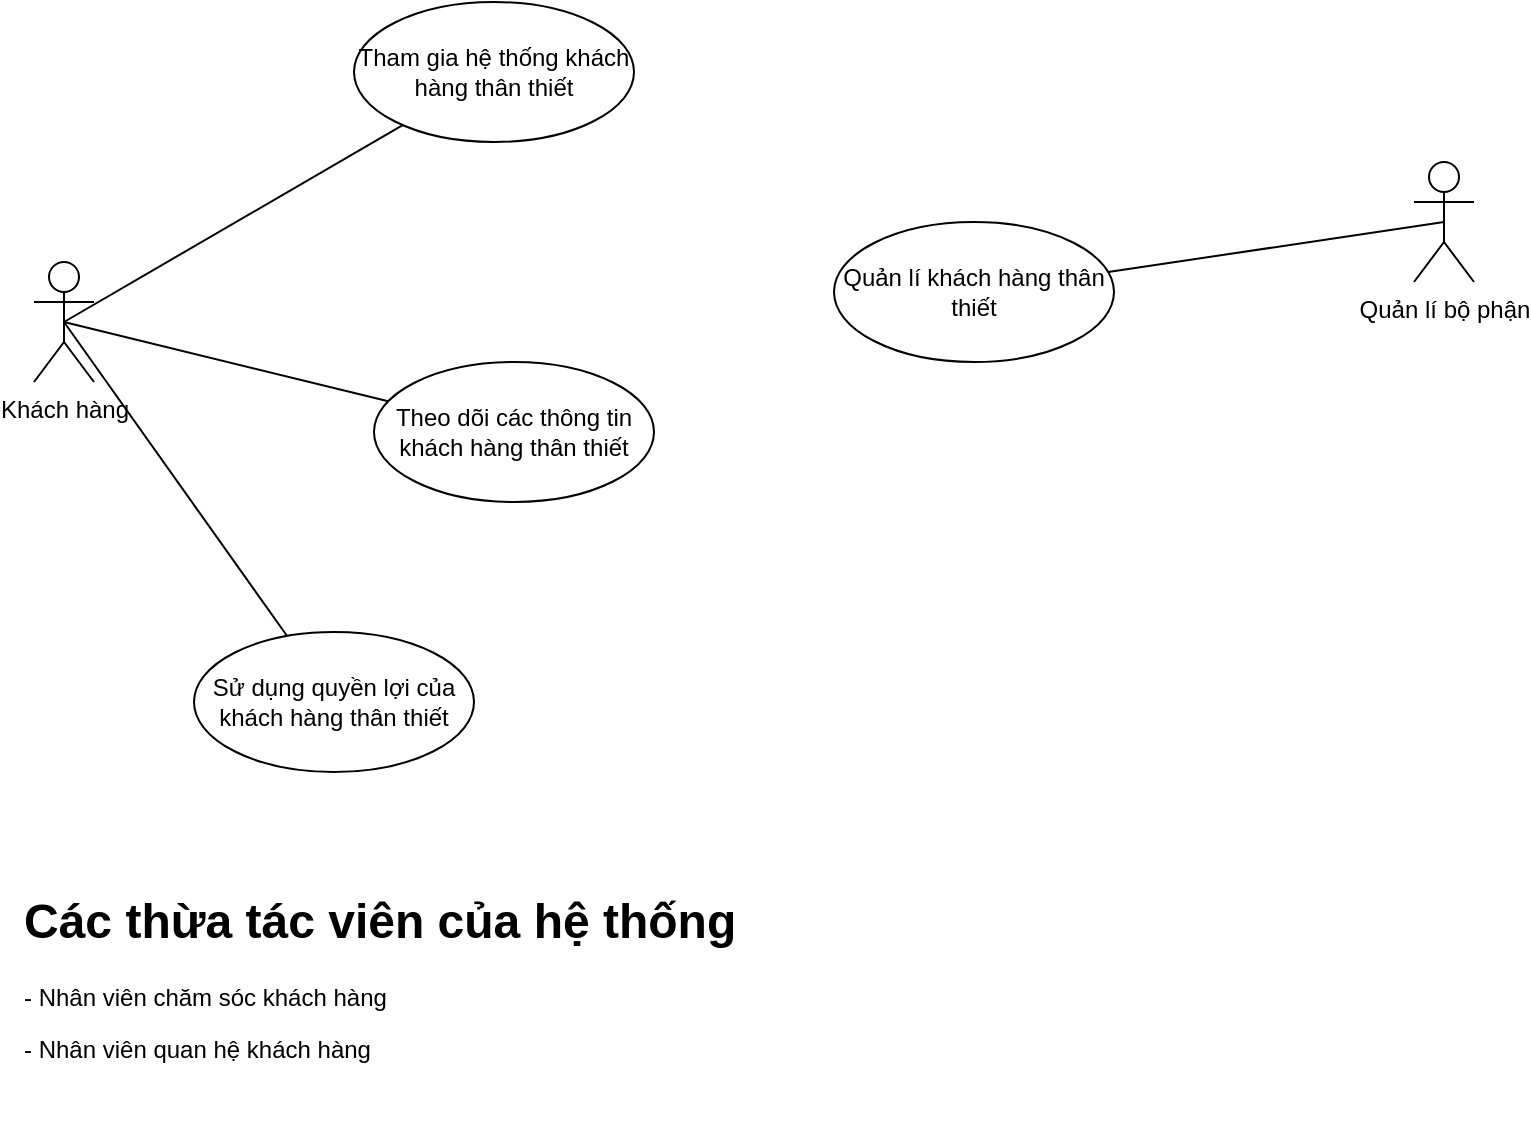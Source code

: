 <mxfile version="14.6.13" type="device"><diagram id="7j67HAGeLxCA7GCmhisv" name="Page-1"><mxGraphModel dx="1106" dy="822" grid="1" gridSize="10" guides="1" tooltips="1" connect="1" arrows="1" fold="1" page="1" pageScale="1" pageWidth="850" pageHeight="1100" math="0" shadow="0"><root><mxCell id="0"/><mxCell id="1" parent="0"/><mxCell id="eI4nWp71WWC6LWmkyiZ3-1" value="Tham gia hệ thống khách hàng thân thiết" style="ellipse;whiteSpace=wrap;html=1;" vertex="1" parent="1"><mxGeometry x="210" y="200" width="140" height="70" as="geometry"/></mxCell><mxCell id="eI4nWp71WWC6LWmkyiZ3-2" value="Khách hàng" style="shape=umlActor;verticalLabelPosition=bottom;verticalAlign=top;html=1;" vertex="1" parent="1"><mxGeometry x="50" y="330" width="30" height="60" as="geometry"/></mxCell><mxCell id="eI4nWp71WWC6LWmkyiZ3-3" value="Theo dõi các thông tin khách hàng thân thiết" style="ellipse;whiteSpace=wrap;html=1;" vertex="1" parent="1"><mxGeometry x="220" y="380" width="140" height="70" as="geometry"/></mxCell><mxCell id="eI4nWp71WWC6LWmkyiZ3-4" value="" style="endArrow=none;html=1;exitX=0.5;exitY=0.5;exitDx=0;exitDy=0;exitPerimeter=0;" edge="1" parent="1" source="eI4nWp71WWC6LWmkyiZ3-2" target="eI4nWp71WWC6LWmkyiZ3-1"><mxGeometry relative="1" as="geometry"><mxPoint x="340" y="400" as="sourcePoint"/><mxPoint x="500" y="400" as="targetPoint"/></mxGeometry></mxCell><mxCell id="eI4nWp71WWC6LWmkyiZ3-7" value="" style="endArrow=none;html=1;exitX=0.5;exitY=0.5;exitDx=0;exitDy=0;exitPerimeter=0;" edge="1" parent="1" source="eI4nWp71WWC6LWmkyiZ3-2" target="eI4nWp71WWC6LWmkyiZ3-3"><mxGeometry relative="1" as="geometry"><mxPoint x="340" y="390" as="sourcePoint"/><mxPoint x="500" y="390" as="targetPoint"/></mxGeometry></mxCell><mxCell id="eI4nWp71WWC6LWmkyiZ3-10" value="Sử dụng quyền lợi của khách hàng thân thiết" style="ellipse;whiteSpace=wrap;html=1;" vertex="1" parent="1"><mxGeometry x="130" y="515" width="140" height="70" as="geometry"/></mxCell><mxCell id="eI4nWp71WWC6LWmkyiZ3-11" value="" style="endArrow=none;html=1;exitX=0.5;exitY=0.5;exitDx=0;exitDy=0;exitPerimeter=0;" edge="1" parent="1" source="eI4nWp71WWC6LWmkyiZ3-2" target="eI4nWp71WWC6LWmkyiZ3-10"><mxGeometry relative="1" as="geometry"><mxPoint x="340" y="380" as="sourcePoint"/><mxPoint x="500" y="380" as="targetPoint"/></mxGeometry></mxCell><mxCell id="eI4nWp71WWC6LWmkyiZ3-14" value="Quản lí khách hàng thân thiết" style="ellipse;whiteSpace=wrap;html=1;" vertex="1" parent="1"><mxGeometry x="450" y="310" width="140" height="70" as="geometry"/></mxCell><mxCell id="eI4nWp71WWC6LWmkyiZ3-15" value="Quản lí bộ phận" style="shape=umlActor;verticalLabelPosition=bottom;verticalAlign=top;html=1;" vertex="1" parent="1"><mxGeometry x="740" y="280" width="30" height="60" as="geometry"/></mxCell><mxCell id="eI4nWp71WWC6LWmkyiZ3-16" value="&lt;h1&gt;Các thừa tác viên của hệ thống&lt;/h1&gt;&lt;p&gt;- Nhân viên chăm sóc khách hàng&lt;/p&gt;&lt;p&gt;- Nhân viên quan hệ khách hàng&lt;/p&gt;" style="text;html=1;strokeColor=none;fillColor=none;spacing=5;spacingTop=-20;whiteSpace=wrap;overflow=hidden;rounded=0;" vertex="1" parent="1"><mxGeometry x="40" y="640" width="500" height="120" as="geometry"/></mxCell><mxCell id="eI4nWp71WWC6LWmkyiZ3-17" value="" style="endArrow=none;html=1;entryX=0.5;entryY=0.5;entryDx=0;entryDy=0;entryPerimeter=0;" edge="1" parent="1" source="eI4nWp71WWC6LWmkyiZ3-14" target="eI4nWp71WWC6LWmkyiZ3-15"><mxGeometry relative="1" as="geometry"><mxPoint x="320" y="490" as="sourcePoint"/><mxPoint x="480" y="490" as="targetPoint"/></mxGeometry></mxCell></root></mxGraphModel></diagram></mxfile>